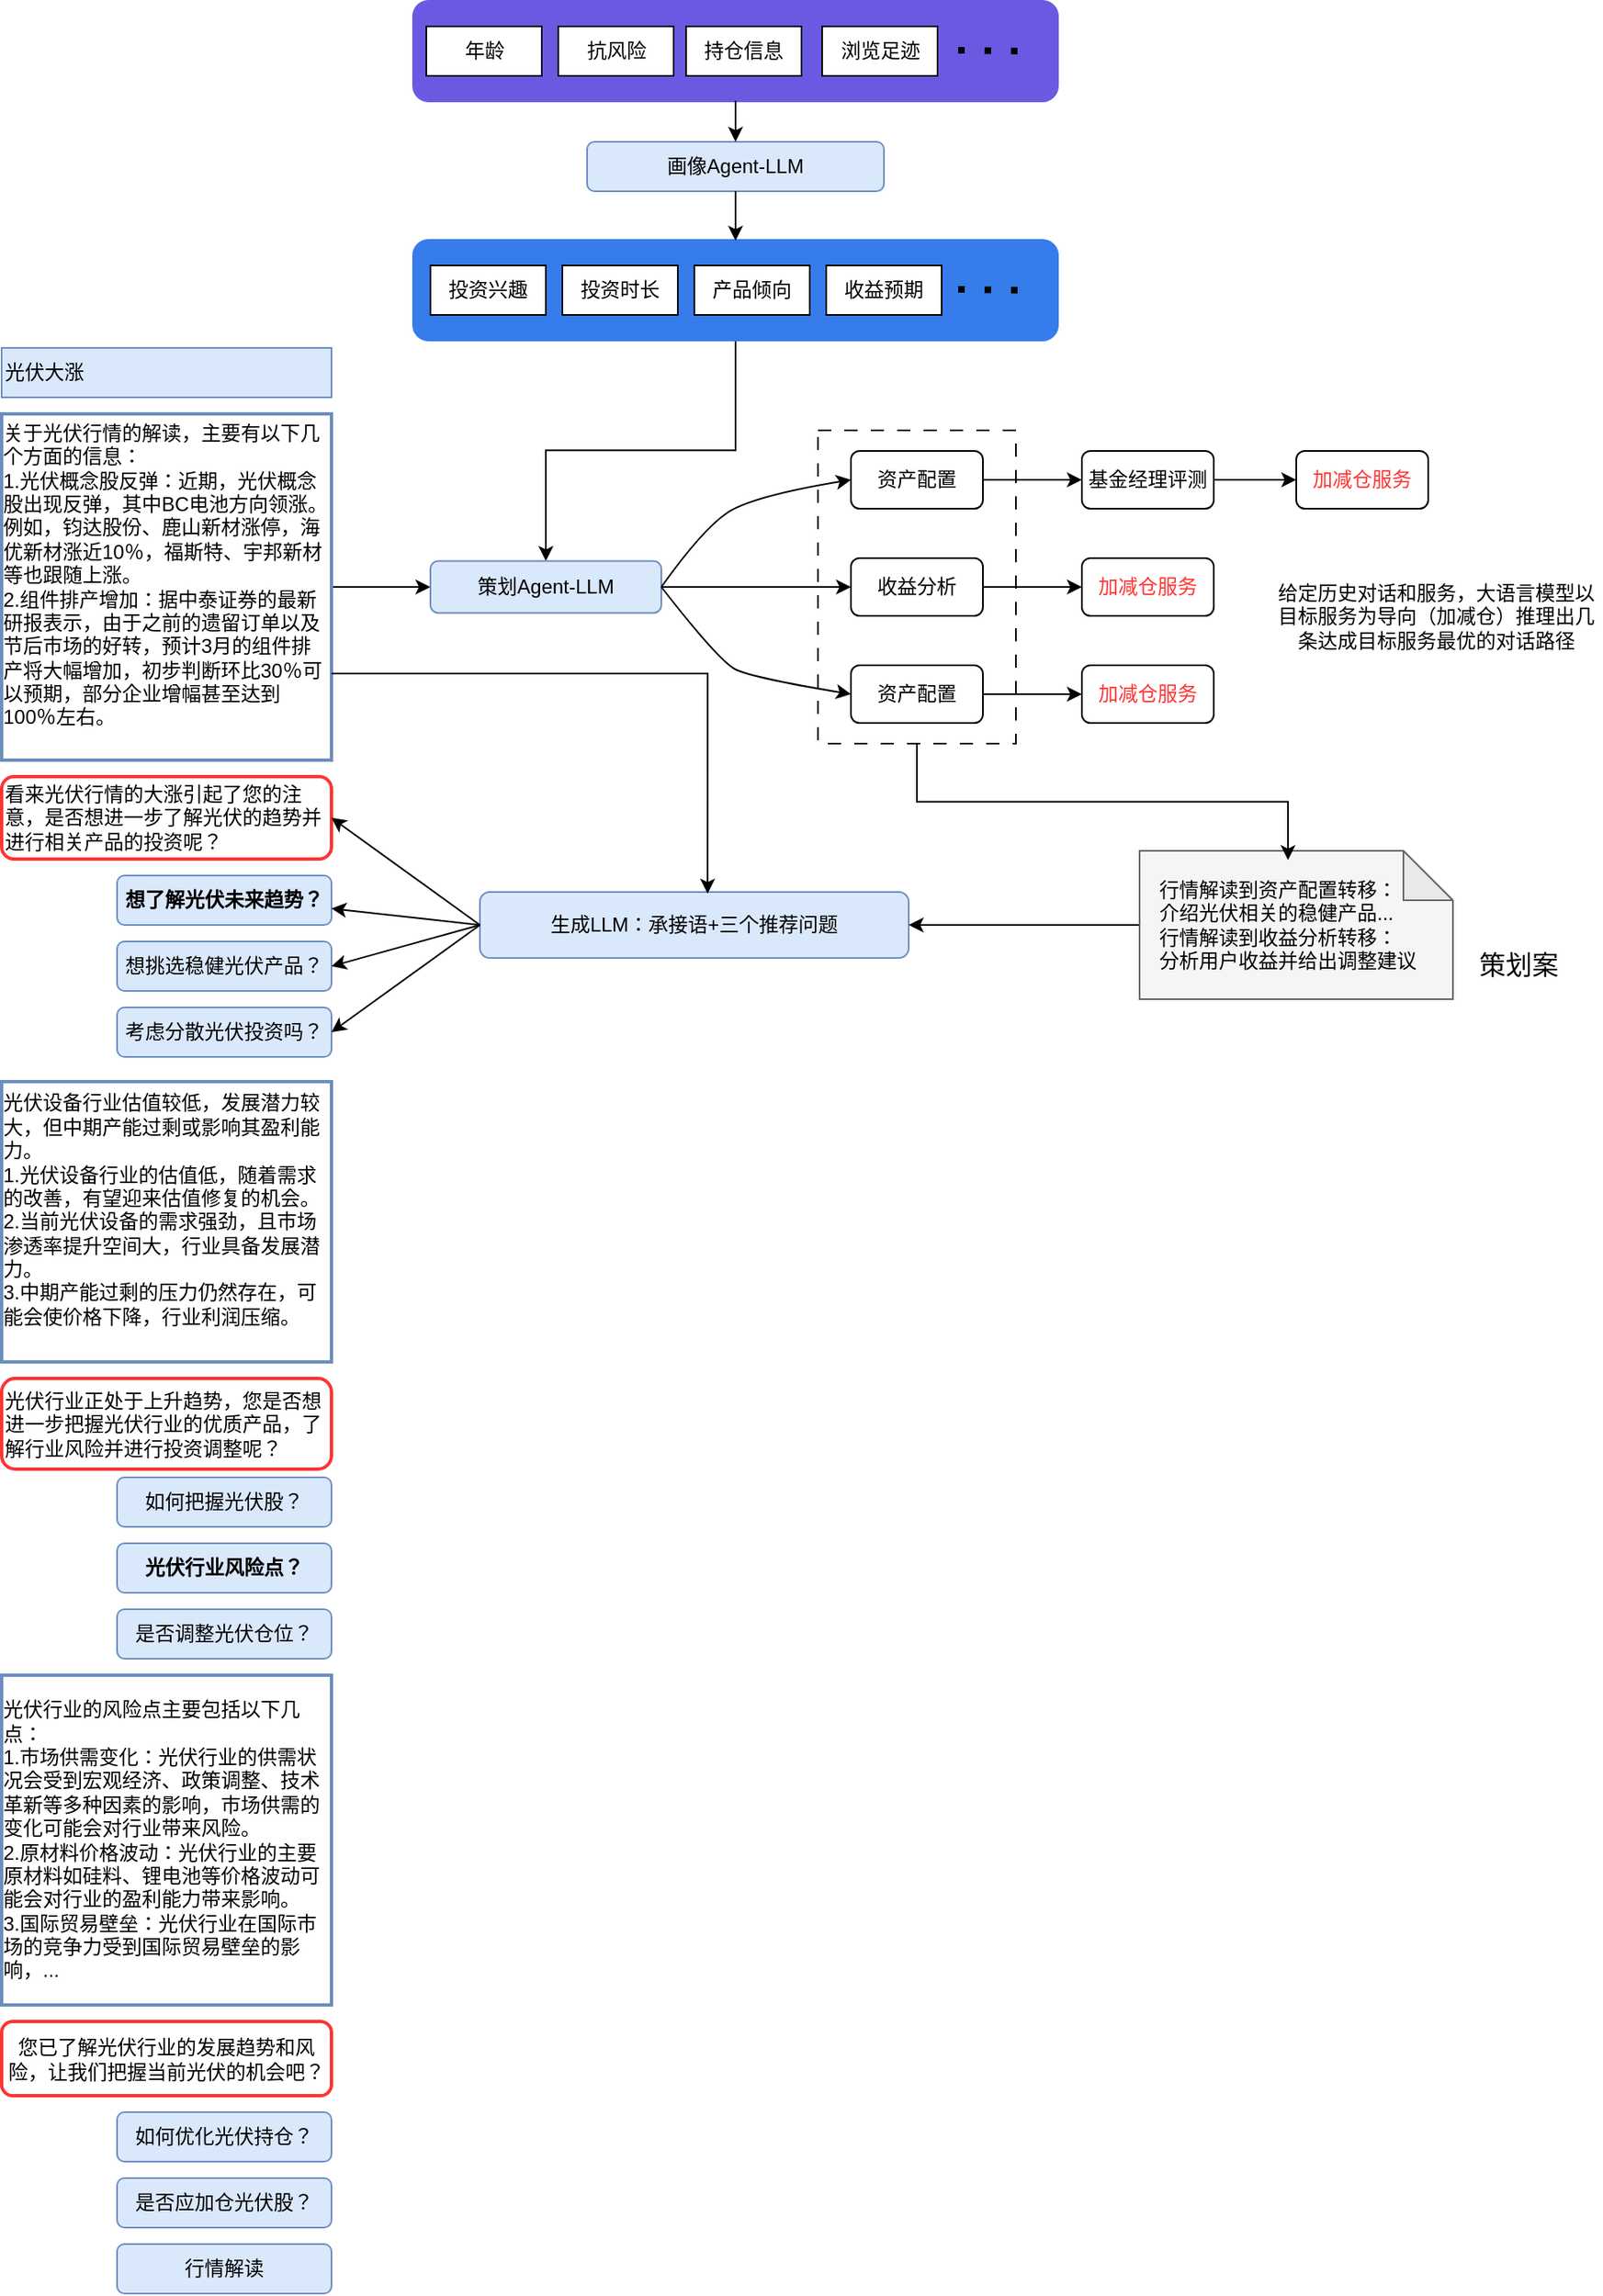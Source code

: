 <mxfile version="24.0.7" type="github">
  <diagram name="第 1 页" id="EtUGMnVDYJDm20vKxgLq">
    <mxGraphModel dx="2074" dy="1680" grid="1" gridSize="10" guides="1" tooltips="1" connect="1" arrows="1" fold="1" page="1" pageScale="1" pageWidth="1200" pageHeight="500" math="0" shadow="0">
      <root>
        <mxCell id="0" />
        <mxCell id="1" parent="0" />
        <mxCell id="tnhg12BTTxNdXiN9A4QB-3" value="光伏大涨" style="rounded=0;whiteSpace=wrap;html=1;align=left;fillColor=#dae8fc;strokeColor=#6c8ebf;" parent="1" vertex="1">
          <mxGeometry x="60" y="30" width="200" height="30" as="geometry" />
        </mxCell>
        <mxCell id="uR9ak8hIEpnR53gFkSXh-39" style="edgeStyle=orthogonalEdgeStyle;rounded=0;orthogonalLoop=1;jettySize=auto;html=1;exitX=1;exitY=0.5;exitDx=0;exitDy=0;entryX=0;entryY=0.5;entryDx=0;entryDy=0;" edge="1" parent="1" source="tnhg12BTTxNdXiN9A4QB-5" target="uR9ak8hIEpnR53gFkSXh-29">
          <mxGeometry relative="1" as="geometry" />
        </mxCell>
        <mxCell id="tnhg12BTTxNdXiN9A4QB-5" value="&lt;div style=&quot;text-align: left;&quot;&gt;关于光伏行情的解读，主要有以下几个方面的信息：&lt;/div&gt;&lt;div style=&quot;text-align: left;&quot;&gt;1.光伏概念股反弹：近期，光伏概念股出现反弹，其中BC电池方向领涨。例如，钧达股份、鹿山新材涨停，海优新材涨近10％，福斯特、宇邦新材等也跟随上涨。&lt;/div&gt;&lt;div style=&quot;text-align: left;&quot;&gt;2.组件排产增加：据中泰证券的最新研报表示，由于之前的遗留订单以及节后市场的好转，预计3月的组件排产将大幅增加，初步判断环比30％可以预期，部分企业增幅甚至达到100％左右。&lt;/div&gt;&lt;div&gt;&lt;br&gt;&lt;/div&gt;" style="rounded=0;whiteSpace=wrap;html=1;fillColor=none;strokeColor=#6c8ebf;strokeWidth=2;" parent="1" vertex="1">
          <mxGeometry x="60" y="70" width="200" height="210" as="geometry" />
        </mxCell>
        <mxCell id="tnhg12BTTxNdXiN9A4QB-6" value="&lt;div class=&quot;lake-content&quot;&gt;&lt;strong&gt;想了解光伏未来趋势？&lt;/strong&gt;&lt;/div&gt;" style="rounded=1;whiteSpace=wrap;html=1;fillColor=#dae8fc;strokeColor=#6c8ebf;" parent="1" vertex="1">
          <mxGeometry x="130" y="350" width="130" height="30" as="geometry" />
        </mxCell>
        <mxCell id="tnhg12BTTxNdXiN9A4QB-7" value="&lt;div class=&quot;lake-content&quot;&gt;&lt;div class=&quot;lake-content&quot;&gt;想挑选稳健光伏产品？&lt;/div&gt;&lt;/div&gt;" style="rounded=1;whiteSpace=wrap;html=1;fillColor=#dae8fc;strokeColor=#6c8ebf;" parent="1" vertex="1">
          <mxGeometry x="130" y="390" width="130" height="30" as="geometry" />
        </mxCell>
        <mxCell id="tnhg12BTTxNdXiN9A4QB-8" value="&lt;div class=&quot;lake-content&quot;&gt;&lt;div class=&quot;lake-content&quot;&gt;&lt;div class=&quot;lake-content&quot;&gt;考虑分散光伏投资吗？&lt;/div&gt;&lt;/div&gt;&lt;/div&gt;" style="rounded=1;whiteSpace=wrap;html=1;fillColor=#dae8fc;strokeColor=#6c8ebf;" parent="1" vertex="1">
          <mxGeometry x="130" y="430" width="130" height="30" as="geometry" />
        </mxCell>
        <mxCell id="tnhg12BTTxNdXiN9A4QB-9" value="&lt;div style=&quot;text-align: left;&quot;&gt;&lt;div&gt;光伏设备行业估值较低，发展潜力较大，但中期产能过剩或影响其盈利能力。&lt;/div&gt;&lt;div&gt;1.光伏设备行业的估值低，随着需求的改善，有望迎来估值修复的机会。&lt;/div&gt;&lt;div&gt;2.当前光伏设备的需求强劲，且市场渗透率提升空间大，行业具备发展潜力。&lt;/div&gt;&lt;div&gt;3.中期产能过剩的压力仍然存在，可能会使价格下降，行业利润压缩。&lt;/div&gt;&lt;/div&gt;&lt;div&gt;&lt;br&gt;&lt;/div&gt;" style="rounded=0;whiteSpace=wrap;html=1;fillColor=none;strokeColor=#6c8ebf;strokeWidth=2;" parent="1" vertex="1">
          <mxGeometry x="60" y="475" width="200" height="170" as="geometry" />
        </mxCell>
        <mxCell id="tnhg12BTTxNdXiN9A4QB-10" value="&lt;div class=&quot;lake-content&quot;&gt;&lt;div class=&quot;lake-content&quot;&gt;如何把握光伏股？&lt;/div&gt;&lt;/div&gt;" style="rounded=1;whiteSpace=wrap;html=1;fillColor=#dae8fc;strokeColor=#6c8ebf;" parent="1" vertex="1">
          <mxGeometry x="130" y="715" width="130" height="30" as="geometry" />
        </mxCell>
        <mxCell id="tnhg12BTTxNdXiN9A4QB-11" value="&lt;div class=&quot;lake-content&quot;&gt;&lt;div class=&quot;lake-content&quot;&gt;&lt;div class=&quot;lake-content&quot;&gt;&lt;strong&gt;光伏行业风险点？&lt;/strong&gt;&lt;/div&gt;&lt;/div&gt;&lt;/div&gt;" style="rounded=1;whiteSpace=wrap;html=1;fillColor=#dae8fc;strokeColor=#6c8ebf;" parent="1" vertex="1">
          <mxGeometry x="130" y="755" width="130" height="30" as="geometry" />
        </mxCell>
        <mxCell id="tnhg12BTTxNdXiN9A4QB-12" value="&lt;div class=&quot;lake-content&quot;&gt;&lt;div class=&quot;lake-content&quot;&gt;&lt;div class=&quot;lake-content&quot;&gt;是否调整光伏仓位？&lt;/div&gt;&lt;/div&gt;&lt;/div&gt;" style="rounded=1;whiteSpace=wrap;html=1;fillColor=#dae8fc;strokeColor=#6c8ebf;" parent="1" vertex="1">
          <mxGeometry x="130" y="795" width="130" height="30" as="geometry" />
        </mxCell>
        <mxCell id="tnhg12BTTxNdXiN9A4QB-13" value="&lt;div style=&quot;text-align: left;&quot;&gt;&lt;div&gt;&lt;br&gt;&lt;/div&gt;&lt;div&gt;&lt;br&gt;&lt;/div&gt;&lt;div&gt;光伏行业的风险点主要包括以下几点：&lt;/div&gt;&lt;div&gt;1.市场供需变化：光伏行业的供需状况会受到宏观经济、政策调整、技术革新等多种因素的影响，市场供需的变化可能会对行业带来风险。&lt;/div&gt;&lt;div&gt;2.原材料价格波动：光伏行业的主要原材料如硅料、锂电池等价格波动可能会对行业的盈利能力带来影响。&lt;/div&gt;&lt;div&gt;3.国际贸易壁垒：光伏行业在国际市场的竞争力受到国际贸易壁垒的影响，...&lt;/div&gt;&lt;div&gt;&lt;br&gt;&lt;/div&gt;&lt;/div&gt;&lt;div&gt;&lt;br&gt;&lt;/div&gt;" style="rounded=0;whiteSpace=wrap;html=1;fillColor=none;strokeColor=#6c8ebf;strokeWidth=2;" parent="1" vertex="1">
          <mxGeometry x="60" y="835" width="200" height="200" as="geometry" />
        </mxCell>
        <mxCell id="tnhg12BTTxNdXiN9A4QB-14" value="&lt;div class=&quot;lake-content&quot;&gt;&lt;div class=&quot;lake-content&quot;&gt;&lt;div class=&quot;lake-content&quot;&gt;如何优化光伏持仓？&lt;/div&gt;&lt;/div&gt;&lt;/div&gt;" style="rounded=1;whiteSpace=wrap;html=1;fillColor=#dae8fc;strokeColor=#6c8ebf;" parent="1" vertex="1">
          <mxGeometry x="130" y="1100" width="130" height="30" as="geometry" />
        </mxCell>
        <mxCell id="tnhg12BTTxNdXiN9A4QB-15" value="&lt;div class=&quot;lake-content&quot;&gt;&lt;div class=&quot;lake-content&quot;&gt;&lt;div class=&quot;lake-content&quot;&gt;&lt;div class=&quot;lake-content&quot;&gt;是否应加仓光伏股？&lt;/div&gt;&lt;/div&gt;&lt;/div&gt;&lt;/div&gt;" style="rounded=1;whiteSpace=wrap;html=1;fillColor=#dae8fc;strokeColor=#6c8ebf;" parent="1" vertex="1">
          <mxGeometry x="130" y="1140" width="130" height="30" as="geometry" />
        </mxCell>
        <mxCell id="tnhg12BTTxNdXiN9A4QB-16" value="&lt;div class=&quot;lake-content&quot;&gt;&lt;div class=&quot;lake-content&quot;&gt;&lt;div class=&quot;lake-content&quot;&gt;&lt;div class=&quot;lake-content&quot;&gt;行情解读&lt;/div&gt;&lt;/div&gt;&lt;/div&gt;&lt;/div&gt;" style="rounded=1;whiteSpace=wrap;html=1;fillColor=#dae8fc;strokeColor=#6c8ebf;" parent="1" vertex="1">
          <mxGeometry x="130" y="1180" width="130" height="30" as="geometry" />
        </mxCell>
        <mxCell id="tnhg12BTTxNdXiN9A4QB-17" value="&lt;div class=&quot;lake-content&quot;&gt;看来光伏行情的大涨引起了您的注意，是否想进一步了解光伏的趋势并进行相关产品的投资呢？&lt;/div&gt;" style="rounded=1;whiteSpace=wrap;html=1;fillColor=none;strokeColor=#FF3333;strokeWidth=2;align=left;" parent="1" vertex="1">
          <mxGeometry x="60" y="290" width="200" height="50" as="geometry" />
        </mxCell>
        <mxCell id="tnhg12BTTxNdXiN9A4QB-18" value="&lt;div class=&quot;lake-content&quot;&gt;&lt;div class=&quot;lake-content&quot;&gt;光伏行业正处于上升趋势，您是否想进一步把握光伏行业的优质产品，了解行业风险并进行投资调整呢？&lt;/div&gt;&lt;/div&gt;" style="rounded=1;whiteSpace=wrap;html=1;fillColor=none;strokeColor=#FF3333;strokeWidth=2;align=left;" parent="1" vertex="1">
          <mxGeometry x="60" y="655" width="200" height="55" as="geometry" />
        </mxCell>
        <mxCell id="tnhg12BTTxNdXiN9A4QB-19" value="&lt;div class=&quot;lake-content&quot;&gt;&lt;div class=&quot;lake-content&quot;&gt;您已了解光伏行业的发展趋势和风险，让我们把握当前光伏的机会吧？&lt;/div&gt;&lt;/div&gt;" style="rounded=1;whiteSpace=wrap;html=1;fillColor=none;strokeColor=#FF3333;strokeWidth=2;" parent="1" vertex="1">
          <mxGeometry x="60" y="1045" width="200" height="45" as="geometry" />
        </mxCell>
        <mxCell id="tnhg12BTTxNdXiN9A4QB-51" value="生成LLM：承接语+三个推荐问题" style="rounded=1;whiteSpace=wrap;html=1;fillColor=#dae8fc;strokeColor=#6c8ebf;strokeWidth=1;" parent="1" vertex="1">
          <mxGeometry x="350" y="360" width="260" height="40" as="geometry" />
        </mxCell>
        <mxCell id="tnhg12BTTxNdXiN9A4QB-70" style="edgeStyle=orthogonalEdgeStyle;rounded=0;orthogonalLoop=1;jettySize=auto;html=1;exitX=0;exitY=0.5;exitDx=0;exitDy=0;exitPerimeter=0;entryX=1;entryY=0.5;entryDx=0;entryDy=0;" parent="1" source="tnhg12BTTxNdXiN9A4QB-60" target="tnhg12BTTxNdXiN9A4QB-51" edge="1">
          <mxGeometry relative="1" as="geometry" />
        </mxCell>
        <mxCell id="tnhg12BTTxNdXiN9A4QB-60" value="" style="shape=note;whiteSpace=wrap;html=1;backgroundOutline=1;darkOpacity=0.05;fillColor=#f5f5f5;fontColor=#333333;strokeColor=#666666;" parent="1" vertex="1">
          <mxGeometry x="750" y="335" width="190" height="90" as="geometry" />
        </mxCell>
        <mxCell id="tnhg12BTTxNdXiN9A4QB-61" value="&lt;div style=&quot;text-align: left;&quot;&gt;&lt;span style=&quot;background-color: initial;&quot;&gt;行情解读到资产配置转移：&lt;/span&gt;&lt;/div&gt;&lt;div style=&quot;text-align: left;&quot;&gt;&lt;span style=&quot;background-color: initial;&quot;&gt;介绍光伏相关的稳健产品...&lt;/span&gt;&lt;/div&gt;&lt;div style=&quot;text-align: left;&quot;&gt;&lt;span style=&quot;background-color: initial;&quot;&gt;行情解读到收益分析转移：&lt;/span&gt;&lt;/div&gt;&lt;div style=&quot;text-align: left;&quot;&gt;分析用户收益并给出调整建议&lt;/div&gt;" style="text;html=1;align=center;verticalAlign=middle;whiteSpace=wrap;rounded=0;" parent="1" vertex="1">
          <mxGeometry x="760" y="340.63" width="160" height="78.75" as="geometry" />
        </mxCell>
        <mxCell id="tnhg12BTTxNdXiN9A4QB-66" value="&lt;font style=&quot;font-size: 16px;&quot;&gt;策划案&lt;/font&gt;" style="text;html=1;align=center;verticalAlign=middle;whiteSpace=wrap;rounded=0;" parent="1" vertex="1">
          <mxGeometry x="950" y="389.38" width="60" height="30" as="geometry" />
        </mxCell>
        <mxCell id="tnhg12BTTxNdXiN9A4QB-75" value="" style="endArrow=classic;html=1;rounded=0;exitX=0;exitY=0.5;exitDx=0;exitDy=0;entryX=1;entryY=0.5;entryDx=0;entryDy=0;" parent="1" source="tnhg12BTTxNdXiN9A4QB-51" target="tnhg12BTTxNdXiN9A4QB-17" edge="1">
          <mxGeometry width="50" height="50" relative="1" as="geometry">
            <mxPoint x="420" y="430" as="sourcePoint" />
            <mxPoint x="270" y="310" as="targetPoint" />
          </mxGeometry>
        </mxCell>
        <mxCell id="tnhg12BTTxNdXiN9A4QB-76" value="" style="endArrow=classic;html=1;rounded=0;entryX=1;entryY=0.5;entryDx=0;entryDy=0;exitX=0;exitY=0.5;exitDx=0;exitDy=0;" parent="1" edge="1" source="tnhg12BTTxNdXiN9A4QB-51">
          <mxGeometry width="50" height="50" relative="1" as="geometry">
            <mxPoint x="350" y="405" as="sourcePoint" />
            <mxPoint x="260" y="370" as="targetPoint" />
          </mxGeometry>
        </mxCell>
        <mxCell id="tnhg12BTTxNdXiN9A4QB-77" value="" style="endArrow=classic;html=1;rounded=0;exitX=0;exitY=0.5;exitDx=0;exitDy=0;entryX=1;entryY=0.5;entryDx=0;entryDy=0;" parent="1" target="tnhg12BTTxNdXiN9A4QB-7" edge="1" source="tnhg12BTTxNdXiN9A4QB-51">
          <mxGeometry width="50" height="50" relative="1" as="geometry">
            <mxPoint x="350" y="405" as="sourcePoint" />
            <mxPoint x="270" y="415" as="targetPoint" />
          </mxGeometry>
        </mxCell>
        <mxCell id="tnhg12BTTxNdXiN9A4QB-78" value="" style="endArrow=classic;html=1;rounded=0;entryX=1;entryY=0.5;entryDx=0;entryDy=0;exitX=0;exitY=0.5;exitDx=0;exitDy=0;" parent="1" target="tnhg12BTTxNdXiN9A4QB-8" edge="1" source="tnhg12BTTxNdXiN9A4QB-51">
          <mxGeometry width="50" height="50" relative="1" as="geometry">
            <mxPoint x="350" y="405" as="sourcePoint" />
            <mxPoint x="470" y="395" as="targetPoint" />
            <Array as="points" />
          </mxGeometry>
        </mxCell>
        <mxCell id="uR9ak8hIEpnR53gFkSXh-41" style="edgeStyle=orthogonalEdgeStyle;rounded=0;orthogonalLoop=1;jettySize=auto;html=1;exitX=0.5;exitY=1;exitDx=0;exitDy=0;entryX=0.5;entryY=0;entryDx=0;entryDy=0;" edge="1" parent="1" source="uR9ak8hIEpnR53gFkSXh-1" target="uR9ak8hIEpnR53gFkSXh-29">
          <mxGeometry relative="1" as="geometry" />
        </mxCell>
        <mxCell id="uR9ak8hIEpnR53gFkSXh-1" value="" style="rounded=1;whiteSpace=wrap;html=1;fillColor=#377CEB;strokeWidth=2;strokeColor=#377CEB;" vertex="1" parent="1">
          <mxGeometry x="310" y="-35" width="390" height="60" as="geometry" />
        </mxCell>
        <mxCell id="uR9ak8hIEpnR53gFkSXh-2" value="" style="rounded=1;whiteSpace=wrap;html=1;fillColor=#6A5AE2;strokeColor=#6A5AE2;strokeWidth=2;" vertex="1" parent="1">
          <mxGeometry x="310" y="-180" width="390" height="60" as="geometry" />
        </mxCell>
        <mxCell id="uR9ak8hIEpnR53gFkSXh-3" value="年龄" style="rounded=0;whiteSpace=wrap;html=1;" vertex="1" parent="1">
          <mxGeometry x="317.5" y="-165" width="70" height="30" as="geometry" />
        </mxCell>
        <mxCell id="uR9ak8hIEpnR53gFkSXh-4" value="抗风险" style="rounded=0;whiteSpace=wrap;html=1;" vertex="1" parent="1">
          <mxGeometry x="397.5" y="-165" width="70" height="30" as="geometry" />
        </mxCell>
        <mxCell id="uR9ak8hIEpnR53gFkSXh-5" value="持仓信息" style="rounded=0;whiteSpace=wrap;html=1;" vertex="1" parent="1">
          <mxGeometry x="475" y="-165" width="70" height="30" as="geometry" />
        </mxCell>
        <mxCell id="uR9ak8hIEpnR53gFkSXh-6" value="" style="endArrow=none;dashed=1;html=1;dashPattern=1 3;strokeWidth=4;rounded=0;" edge="1" parent="1">
          <mxGeometry width="50" height="50" relative="1" as="geometry">
            <mxPoint x="640" y="-150.5" as="sourcePoint" />
            <mxPoint x="680" y="-150" as="targetPoint" />
          </mxGeometry>
        </mxCell>
        <mxCell id="uR9ak8hIEpnR53gFkSXh-7" value="画像Agent-LLM" style="rounded=1;whiteSpace=wrap;html=1;fillColor=#dae8fc;strokeColor=#6c8ebf;strokeWidth=1;" vertex="1" parent="1">
          <mxGeometry x="415" y="-95" width="180" height="30" as="geometry" />
        </mxCell>
        <mxCell id="uR9ak8hIEpnR53gFkSXh-8" value="投资兴趣" style="rounded=0;whiteSpace=wrap;html=1;" vertex="1" parent="1">
          <mxGeometry x="320" y="-20" width="70" height="30" as="geometry" />
        </mxCell>
        <mxCell id="uR9ak8hIEpnR53gFkSXh-9" value="产品倾向" style="rounded=0;whiteSpace=wrap;html=1;" vertex="1" parent="1">
          <mxGeometry x="480" y="-20" width="70" height="30" as="geometry" />
        </mxCell>
        <mxCell id="uR9ak8hIEpnR53gFkSXh-10" value="收益预期" style="rounded=0;whiteSpace=wrap;html=1;" vertex="1" parent="1">
          <mxGeometry x="560" y="-20" width="70" height="30" as="geometry" />
        </mxCell>
        <mxCell id="uR9ak8hIEpnR53gFkSXh-11" value="" style="endArrow=none;dashed=1;html=1;dashPattern=1 3;strokeWidth=4;rounded=0;" edge="1" parent="1">
          <mxGeometry width="50" height="50" relative="1" as="geometry">
            <mxPoint x="640" y="-5.5" as="sourcePoint" />
            <mxPoint x="680" y="-5" as="targetPoint" />
          </mxGeometry>
        </mxCell>
        <mxCell id="uR9ak8hIEpnR53gFkSXh-12" value="投资时长" style="rounded=0;whiteSpace=wrap;html=1;" vertex="1" parent="1">
          <mxGeometry x="400" y="-20" width="70" height="30" as="geometry" />
        </mxCell>
        <mxCell id="uR9ak8hIEpnR53gFkSXh-13" value="浏览足迹" style="rounded=0;whiteSpace=wrap;html=1;" vertex="1" parent="1">
          <mxGeometry x="557.5" y="-165" width="70" height="30" as="geometry" />
        </mxCell>
        <mxCell id="uR9ak8hIEpnR53gFkSXh-14" value="" style="endArrow=classic;html=1;rounded=0;exitX=0.5;exitY=1;exitDx=0;exitDy=0;entryX=0.5;entryY=0;entryDx=0;entryDy=0;" edge="1" parent="1" source="uR9ak8hIEpnR53gFkSXh-2" target="uR9ak8hIEpnR53gFkSXh-7">
          <mxGeometry width="50" height="50" relative="1" as="geometry">
            <mxPoint x="815" y="165" as="sourcePoint" />
            <mxPoint x="865" y="115" as="targetPoint" />
          </mxGeometry>
        </mxCell>
        <mxCell id="uR9ak8hIEpnR53gFkSXh-15" value="" style="endArrow=classic;html=1;rounded=0;exitX=0.5;exitY=1;exitDx=0;exitDy=0;entryX=0.5;entryY=0;entryDx=0;entryDy=0;" edge="1" parent="1" source="uR9ak8hIEpnR53gFkSXh-7" target="uR9ak8hIEpnR53gFkSXh-1">
          <mxGeometry width="50" height="50" relative="1" as="geometry">
            <mxPoint x="815" y="165" as="sourcePoint" />
            <mxPoint x="865" y="115" as="targetPoint" />
          </mxGeometry>
        </mxCell>
        <mxCell id="uR9ak8hIEpnR53gFkSXh-35" style="edgeStyle=orthogonalEdgeStyle;rounded=0;orthogonalLoop=1;jettySize=auto;html=1;exitX=0.5;exitY=1;exitDx=0;exitDy=0;entryX=0.5;entryY=0;entryDx=0;entryDy=0;" edge="1" parent="1" source="uR9ak8hIEpnR53gFkSXh-16" target="tnhg12BTTxNdXiN9A4QB-61">
          <mxGeometry relative="1" as="geometry" />
        </mxCell>
        <mxCell id="uR9ak8hIEpnR53gFkSXh-16" value="" style="rounded=0;whiteSpace=wrap;html=1;dashed=1;dashPattern=8 8;" vertex="1" parent="1">
          <mxGeometry x="555" y="80" width="120" height="190" as="geometry" />
        </mxCell>
        <mxCell id="uR9ak8hIEpnR53gFkSXh-17" value="" style="edgeStyle=orthogonalEdgeStyle;rounded=0;orthogonalLoop=1;jettySize=auto;html=1;" edge="1" parent="1" source="uR9ak8hIEpnR53gFkSXh-18" target="uR9ak8hIEpnR53gFkSXh-20">
          <mxGeometry relative="1" as="geometry" />
        </mxCell>
        <mxCell id="uR9ak8hIEpnR53gFkSXh-18" value="资产配置" style="rounded=1;whiteSpace=wrap;html=1;" vertex="1" parent="1">
          <mxGeometry x="575" y="92.5" width="80" height="35" as="geometry" />
        </mxCell>
        <mxCell id="uR9ak8hIEpnR53gFkSXh-19" value="" style="edgeStyle=orthogonalEdgeStyle;rounded=0;orthogonalLoop=1;jettySize=auto;html=1;" edge="1" parent="1" source="uR9ak8hIEpnR53gFkSXh-20" target="uR9ak8hIEpnR53gFkSXh-21">
          <mxGeometry relative="1" as="geometry" />
        </mxCell>
        <mxCell id="uR9ak8hIEpnR53gFkSXh-20" value="基金经理评测" style="rounded=1;whiteSpace=wrap;html=1;" vertex="1" parent="1">
          <mxGeometry x="715" y="92.5" width="80" height="35" as="geometry" />
        </mxCell>
        <mxCell id="uR9ak8hIEpnR53gFkSXh-21" value="&lt;font color=&quot;#ff3333&quot;&gt;加减仓服务&lt;/font&gt;" style="rounded=1;whiteSpace=wrap;html=1;" vertex="1" parent="1">
          <mxGeometry x="845" y="92.5" width="80" height="35" as="geometry" />
        </mxCell>
        <mxCell id="uR9ak8hIEpnR53gFkSXh-22" value="" style="edgeStyle=orthogonalEdgeStyle;rounded=0;orthogonalLoop=1;jettySize=auto;html=1;" edge="1" parent="1" source="uR9ak8hIEpnR53gFkSXh-23" target="uR9ak8hIEpnR53gFkSXh-24">
          <mxGeometry relative="1" as="geometry" />
        </mxCell>
        <mxCell id="uR9ak8hIEpnR53gFkSXh-23" value="收益分析" style="rounded=1;whiteSpace=wrap;html=1;" vertex="1" parent="1">
          <mxGeometry x="575" y="157.5" width="80" height="35" as="geometry" />
        </mxCell>
        <mxCell id="uR9ak8hIEpnR53gFkSXh-24" value="&lt;font color=&quot;#ff3333&quot;&gt;加减仓服务&lt;/font&gt;" style="rounded=1;whiteSpace=wrap;html=1;" vertex="1" parent="1">
          <mxGeometry x="715" y="157.5" width="80" height="35" as="geometry" />
        </mxCell>
        <mxCell id="uR9ak8hIEpnR53gFkSXh-25" value="" style="edgeStyle=orthogonalEdgeStyle;rounded=0;orthogonalLoop=1;jettySize=auto;html=1;" edge="1" parent="1" source="uR9ak8hIEpnR53gFkSXh-26" target="uR9ak8hIEpnR53gFkSXh-27">
          <mxGeometry relative="1" as="geometry" />
        </mxCell>
        <mxCell id="uR9ak8hIEpnR53gFkSXh-26" value="资产配置" style="rounded=1;whiteSpace=wrap;html=1;" vertex="1" parent="1">
          <mxGeometry x="575" y="222.5" width="80" height="35" as="geometry" />
        </mxCell>
        <mxCell id="uR9ak8hIEpnR53gFkSXh-27" value="&lt;font color=&quot;#ff3333&quot;&gt;加减仓服务&lt;/font&gt;" style="rounded=1;whiteSpace=wrap;html=1;" vertex="1" parent="1">
          <mxGeometry x="715" y="222.5" width="80" height="35" as="geometry" />
        </mxCell>
        <mxCell id="uR9ak8hIEpnR53gFkSXh-28" value="" style="edgeStyle=orthogonalEdgeStyle;rounded=0;orthogonalLoop=1;jettySize=auto;html=1;" edge="1" parent="1" source="uR9ak8hIEpnR53gFkSXh-29" target="uR9ak8hIEpnR53gFkSXh-23">
          <mxGeometry relative="1" as="geometry" />
        </mxCell>
        <mxCell id="uR9ak8hIEpnR53gFkSXh-29" value="策划Agent-LLM" style="rounded=1;whiteSpace=wrap;html=1;fillColor=#dae8fc;strokeColor=#6c8ebf;strokeWidth=1;" vertex="1" parent="1">
          <mxGeometry x="320" y="159.22" width="140" height="31.56" as="geometry" />
        </mxCell>
        <mxCell id="uR9ak8hIEpnR53gFkSXh-30" value="" style="curved=1;endArrow=classic;html=1;rounded=0;entryX=0;entryY=0.5;entryDx=0;entryDy=0;exitX=1;exitY=0.5;exitDx=0;exitDy=0;" edge="1" parent="1" target="uR9ak8hIEpnR53gFkSXh-18" source="uR9ak8hIEpnR53gFkSXh-29">
          <mxGeometry width="50" height="50" relative="1" as="geometry">
            <mxPoint x="465" y="170" as="sourcePoint" />
            <mxPoint x="515" y="120" as="targetPoint" />
            <Array as="points">
              <mxPoint x="485" y="140" />
              <mxPoint x="515" y="120" />
            </Array>
          </mxGeometry>
        </mxCell>
        <mxCell id="uR9ak8hIEpnR53gFkSXh-31" value="" style="curved=1;endArrow=classic;html=1;rounded=0;entryX=0;entryY=0.5;entryDx=0;entryDy=0;exitX=1;exitY=0.5;exitDx=0;exitDy=0;" edge="1" parent="1" target="uR9ak8hIEpnR53gFkSXh-26" source="uR9ak8hIEpnR53gFkSXh-29">
          <mxGeometry width="50" height="50" relative="1" as="geometry">
            <mxPoint x="465" y="180" as="sourcePoint" />
            <mxPoint x="515" y="130" as="targetPoint" />
            <Array as="points">
              <mxPoint x="495" y="220" />
              <mxPoint x="515" y="230" />
            </Array>
          </mxGeometry>
        </mxCell>
        <mxCell id="uR9ak8hIEpnR53gFkSXh-32" value="给定历史对话和服务，大语言模型以目标服务为导向（加减仓）推理出几条达成目标服务最优的对话路径" style="text;html=1;align=center;verticalAlign=middle;whiteSpace=wrap;rounded=0;" vertex="1" parent="1">
          <mxGeometry x="830" y="162.5" width="200" height="60" as="geometry" />
        </mxCell>
        <mxCell id="uR9ak8hIEpnR53gFkSXh-43" style="edgeStyle=orthogonalEdgeStyle;rounded=0;orthogonalLoop=1;jettySize=auto;html=1;exitX=1;exitY=0.75;exitDx=0;exitDy=0;entryX=0.531;entryY=0.025;entryDx=0;entryDy=0;entryPerimeter=0;" edge="1" parent="1" source="tnhg12BTTxNdXiN9A4QB-5" target="tnhg12BTTxNdXiN9A4QB-51">
          <mxGeometry relative="1" as="geometry" />
        </mxCell>
      </root>
    </mxGraphModel>
  </diagram>
</mxfile>
